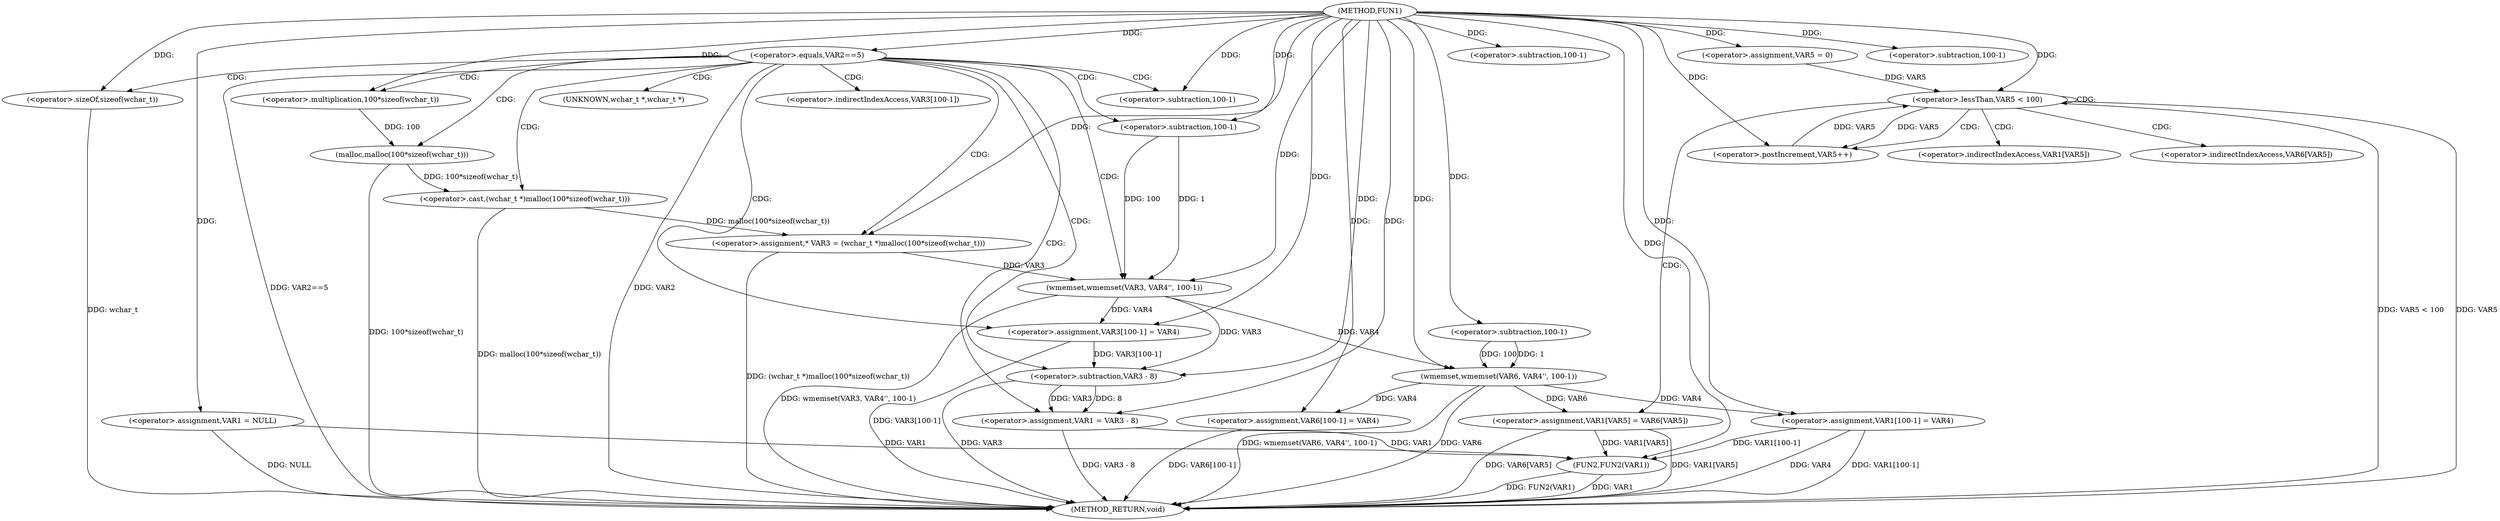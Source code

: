 digraph FUN1 {  
"1000100" [label = "(METHOD,FUN1)" ]
"1000182" [label = "(METHOD_RETURN,void)" ]
"1000103" [label = "(<operator>.assignment,VAR1 = NULL)" ]
"1000107" [label = "(<operator>.equals,VAR2==5)" ]
"1000113" [label = "(<operator>.assignment,* VAR3 = (wchar_t *)malloc(100*sizeof(wchar_t)))" ]
"1000115" [label = "(<operator>.cast,(wchar_t *)malloc(100*sizeof(wchar_t)))" ]
"1000117" [label = "(malloc,malloc(100*sizeof(wchar_t)))" ]
"1000118" [label = "(<operator>.multiplication,100*sizeof(wchar_t))" ]
"1000120" [label = "(<operator>.sizeOf,sizeof(wchar_t))" ]
"1000122" [label = "(wmemset,wmemset(VAR3, VAR4'', 100-1))" ]
"1000125" [label = "(<operator>.subtraction,100-1)" ]
"1000128" [label = "(<operator>.assignment,VAR3[100-1] = VAR4)" ]
"1000131" [label = "(<operator>.subtraction,100-1)" ]
"1000135" [label = "(<operator>.assignment,VAR1 = VAR3 - 8)" ]
"1000137" [label = "(<operator>.subtraction,VAR3 - 8)" ]
"1000143" [label = "(wmemset,wmemset(VAR6, VAR4'', 100-1))" ]
"1000146" [label = "(<operator>.subtraction,100-1)" ]
"1000149" [label = "(<operator>.assignment,VAR6[100-1] = VAR4)" ]
"1000152" [label = "(<operator>.subtraction,100-1)" ]
"1000157" [label = "(<operator>.assignment,VAR5 = 0)" ]
"1000160" [label = "(<operator>.lessThan,VAR5 < 100)" ]
"1000163" [label = "(<operator>.postIncrement,VAR5++)" ]
"1000166" [label = "(<operator>.assignment,VAR1[VAR5] = VAR6[VAR5])" ]
"1000173" [label = "(<operator>.assignment,VAR1[100-1] = VAR4)" ]
"1000176" [label = "(<operator>.subtraction,100-1)" ]
"1000180" [label = "(FUN2,FUN2(VAR1))" ]
"1000116" [label = "(UNKNOWN,wchar_t *,wchar_t *)" ]
"1000129" [label = "(<operator>.indirectIndexAccess,VAR3[100-1])" ]
"1000167" [label = "(<operator>.indirectIndexAccess,VAR1[VAR5])" ]
"1000170" [label = "(<operator>.indirectIndexAccess,VAR6[VAR5])" ]
  "1000115" -> "1000182"  [ label = "DDG: malloc(100*sizeof(wchar_t))"] 
  "1000107" -> "1000182"  [ label = "DDG: VAR2"] 
  "1000107" -> "1000182"  [ label = "DDG: VAR2==5"] 
  "1000173" -> "1000182"  [ label = "DDG: VAR4"] 
  "1000103" -> "1000182"  [ label = "DDG: NULL"] 
  "1000160" -> "1000182"  [ label = "DDG: VAR5 < 100"] 
  "1000180" -> "1000182"  [ label = "DDG: VAR1"] 
  "1000117" -> "1000182"  [ label = "DDG: 100*sizeof(wchar_t)"] 
  "1000160" -> "1000182"  [ label = "DDG: VAR5"] 
  "1000128" -> "1000182"  [ label = "DDG: VAR3[100-1]"] 
  "1000143" -> "1000182"  [ label = "DDG: VAR6"] 
  "1000166" -> "1000182"  [ label = "DDG: VAR1[VAR5]"] 
  "1000113" -> "1000182"  [ label = "DDG: (wchar_t *)malloc(100*sizeof(wchar_t))"] 
  "1000120" -> "1000182"  [ label = "DDG: wchar_t"] 
  "1000180" -> "1000182"  [ label = "DDG: FUN2(VAR1)"] 
  "1000143" -> "1000182"  [ label = "DDG: wmemset(VAR6, VAR4'', 100-1)"] 
  "1000122" -> "1000182"  [ label = "DDG: wmemset(VAR3, VAR4'', 100-1)"] 
  "1000166" -> "1000182"  [ label = "DDG: VAR6[VAR5]"] 
  "1000149" -> "1000182"  [ label = "DDG: VAR6[100-1]"] 
  "1000137" -> "1000182"  [ label = "DDG: VAR3"] 
  "1000173" -> "1000182"  [ label = "DDG: VAR1[100-1]"] 
  "1000135" -> "1000182"  [ label = "DDG: VAR3 - 8"] 
  "1000100" -> "1000103"  [ label = "DDG: "] 
  "1000100" -> "1000107"  [ label = "DDG: "] 
  "1000115" -> "1000113"  [ label = "DDG: malloc(100*sizeof(wchar_t))"] 
  "1000100" -> "1000113"  [ label = "DDG: "] 
  "1000117" -> "1000115"  [ label = "DDG: 100*sizeof(wchar_t)"] 
  "1000118" -> "1000117"  [ label = "DDG: 100"] 
  "1000100" -> "1000118"  [ label = "DDG: "] 
  "1000100" -> "1000120"  [ label = "DDG: "] 
  "1000113" -> "1000122"  [ label = "DDG: VAR3"] 
  "1000100" -> "1000122"  [ label = "DDG: "] 
  "1000125" -> "1000122"  [ label = "DDG: 100"] 
  "1000125" -> "1000122"  [ label = "DDG: 1"] 
  "1000100" -> "1000125"  [ label = "DDG: "] 
  "1000122" -> "1000128"  [ label = "DDG: VAR4"] 
  "1000100" -> "1000128"  [ label = "DDG: "] 
  "1000100" -> "1000131"  [ label = "DDG: "] 
  "1000137" -> "1000135"  [ label = "DDG: VAR3"] 
  "1000137" -> "1000135"  [ label = "DDG: 8"] 
  "1000100" -> "1000135"  [ label = "DDG: "] 
  "1000122" -> "1000137"  [ label = "DDG: VAR3"] 
  "1000128" -> "1000137"  [ label = "DDG: VAR3[100-1]"] 
  "1000100" -> "1000137"  [ label = "DDG: "] 
  "1000100" -> "1000143"  [ label = "DDG: "] 
  "1000122" -> "1000143"  [ label = "DDG: VAR4"] 
  "1000146" -> "1000143"  [ label = "DDG: 100"] 
  "1000146" -> "1000143"  [ label = "DDG: 1"] 
  "1000100" -> "1000146"  [ label = "DDG: "] 
  "1000143" -> "1000149"  [ label = "DDG: VAR4"] 
  "1000100" -> "1000149"  [ label = "DDG: "] 
  "1000100" -> "1000152"  [ label = "DDG: "] 
  "1000100" -> "1000157"  [ label = "DDG: "] 
  "1000163" -> "1000160"  [ label = "DDG: VAR5"] 
  "1000157" -> "1000160"  [ label = "DDG: VAR5"] 
  "1000100" -> "1000160"  [ label = "DDG: "] 
  "1000160" -> "1000163"  [ label = "DDG: VAR5"] 
  "1000100" -> "1000163"  [ label = "DDG: "] 
  "1000143" -> "1000166"  [ label = "DDG: VAR6"] 
  "1000100" -> "1000173"  [ label = "DDG: "] 
  "1000143" -> "1000173"  [ label = "DDG: VAR4"] 
  "1000100" -> "1000176"  [ label = "DDG: "] 
  "1000103" -> "1000180"  [ label = "DDG: VAR1"] 
  "1000166" -> "1000180"  [ label = "DDG: VAR1[VAR5]"] 
  "1000135" -> "1000180"  [ label = "DDG: VAR1"] 
  "1000173" -> "1000180"  [ label = "DDG: VAR1[100-1]"] 
  "1000100" -> "1000180"  [ label = "DDG: "] 
  "1000107" -> "1000125"  [ label = "CDG: "] 
  "1000107" -> "1000116"  [ label = "CDG: "] 
  "1000107" -> "1000131"  [ label = "CDG: "] 
  "1000107" -> "1000120"  [ label = "CDG: "] 
  "1000107" -> "1000117"  [ label = "CDG: "] 
  "1000107" -> "1000113"  [ label = "CDG: "] 
  "1000107" -> "1000128"  [ label = "CDG: "] 
  "1000107" -> "1000137"  [ label = "CDG: "] 
  "1000107" -> "1000129"  [ label = "CDG: "] 
  "1000107" -> "1000135"  [ label = "CDG: "] 
  "1000107" -> "1000115"  [ label = "CDG: "] 
  "1000107" -> "1000118"  [ label = "CDG: "] 
  "1000107" -> "1000122"  [ label = "CDG: "] 
  "1000160" -> "1000163"  [ label = "CDG: "] 
  "1000160" -> "1000167"  [ label = "CDG: "] 
  "1000160" -> "1000160"  [ label = "CDG: "] 
  "1000160" -> "1000170"  [ label = "CDG: "] 
  "1000160" -> "1000166"  [ label = "CDG: "] 
}
